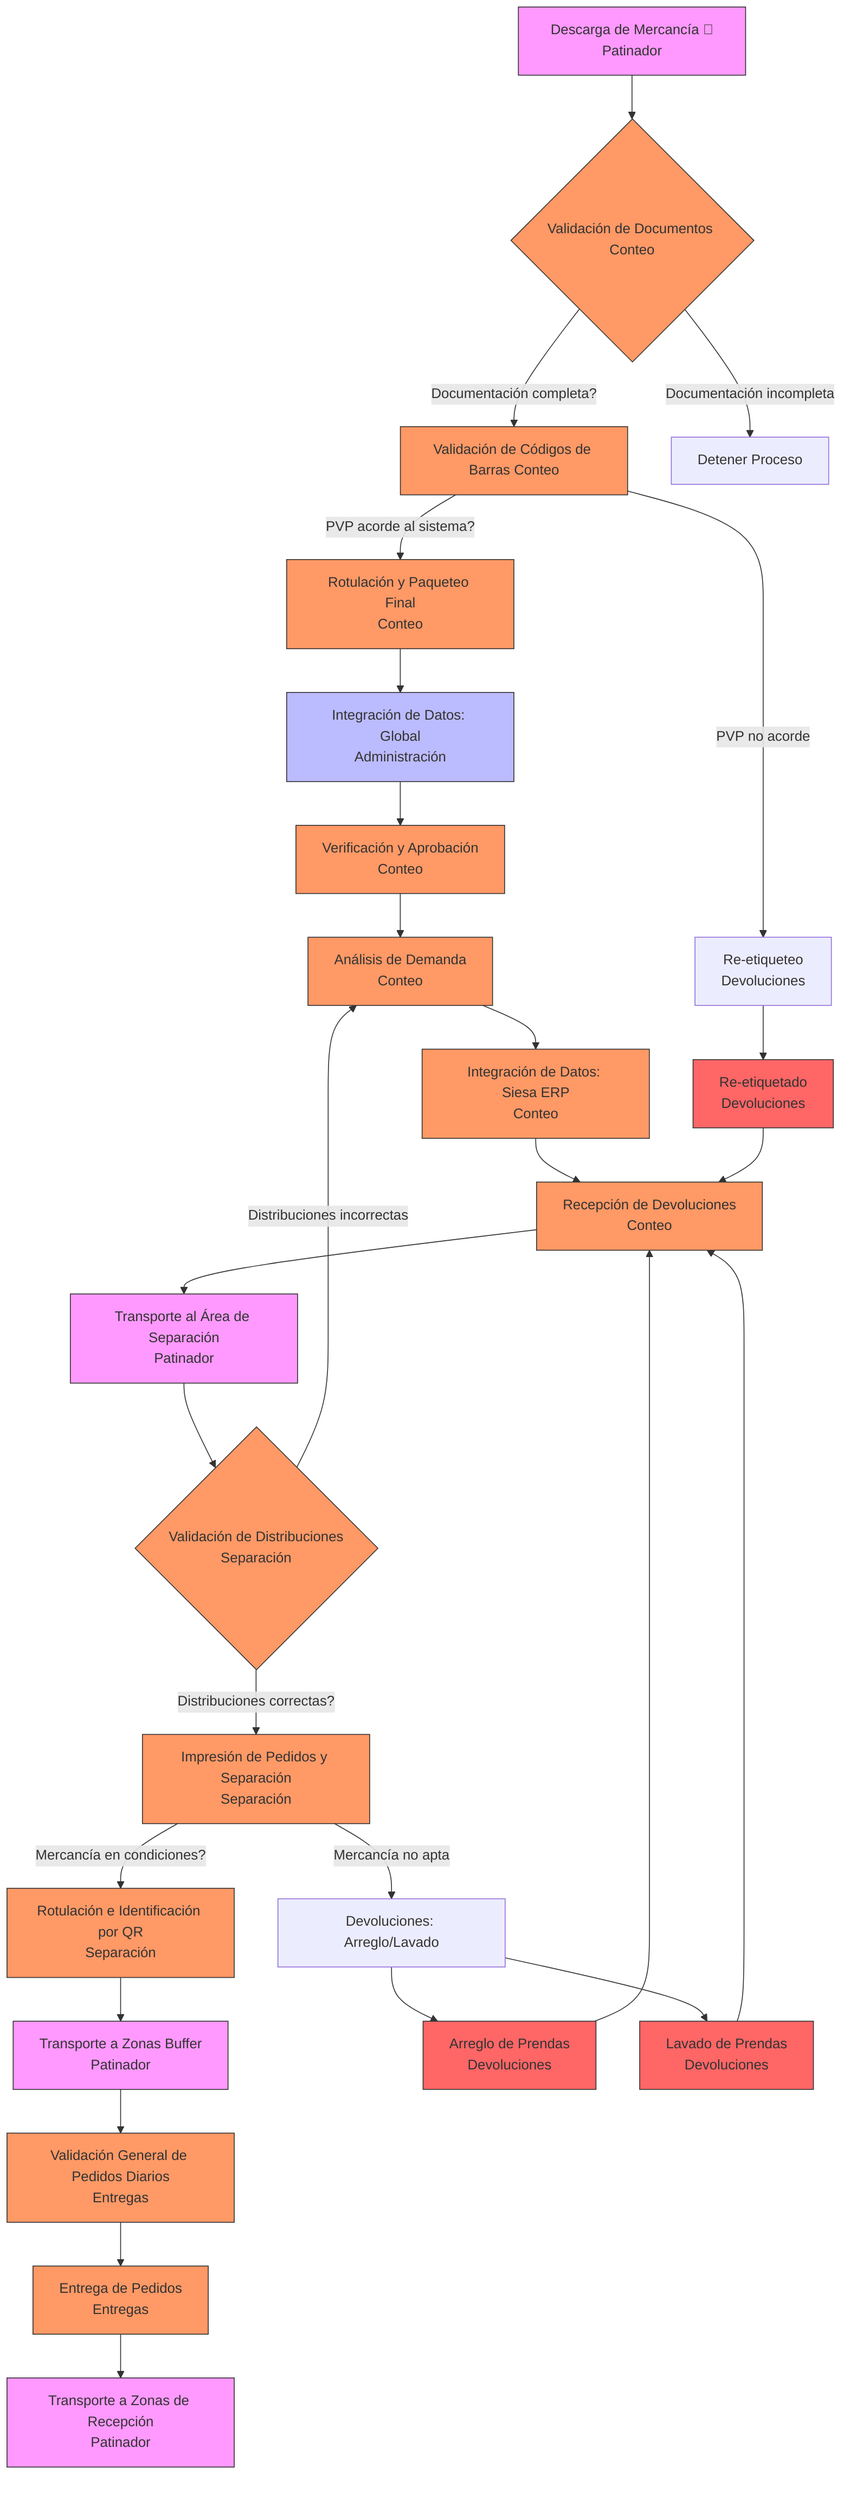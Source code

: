 flowchart TD
    %% Proceso de Ingreso
    A[Descarga de Mercancía 👤Patinador] --> B{Validación de Documentos Conteo}
    B -->|Documentación completa?| C[Validación de Códigos de Barras Conteo]
    B -->|Documentación incompleta| D[Detener Proceso]
    C -->|PVP acorde al sistema?| E[Rotulación y Paqueteo Final\nConteo]
    C -->|PVP no acorde| F[Re-etiqueteo\nDevoluciones]

    %% Proceso de Manejo
    E --> G[Integración de Datos: Global\nAdministración]
    G --> H[Verificación y Aprobación\nConteo]
    H --> I[Análisis de Demanda\nConteo]
    I --> J[Integración de Datos: Siesa ERP\nConteo]
    J --> K[Recepción de Devoluciones\nConteo]

    %% Proceso de Separación
    K --> L[Transporte al Área de Separación\nPatinador]
    L --> M{Validación de Distribuciones\nSeparación}
    M -->|Distribuciones correctas?| N[Impresión de Pedidos y Separación\nSeparación]
    M -->|Distribuciones incorrectas| I
    N -->|Mercancía en condiciones?| O[Rotulación e Identificación por QR\nSeparación]
    N -->|Mercancía no apta| P[Devoluciones: Arreglo/Lavado]
    O --> Q[Transporte a Zonas Buffer\nPatinador]

    %% Proceso de Entregas
    Q --> R[Validación General de Pedidos Diarios\nEntregas]
    R --> S[Entrega de Pedidos\nEntregas]
    S --> T[Transporte a Zonas de Recepción\nPatinador]

    %% Proceso de Devoluciones
    F --> U[Re-etiquetado\nDevoluciones]
    P --> V[Arreglo de Prendas\nDevoluciones]
    P --> W[Lavado de Prendas\nDevoluciones]
    U --> K
    V --> K
    W --> K

    %% Estilos
    style A fill:#f9f,stroke:#333
    style B fill:#f96,stroke:#333
    style C fill:#f96,stroke:#333
    style E fill:#f96,stroke:#333
    style G fill:#bbf,stroke:#333
    style H fill:#f96,stroke:#333
    style I fill:#f96,stroke:#333
    style J fill:#f96,stroke:#333
    style K fill:#f96,stroke:#333
    style L fill:#f9f,stroke:#333
    style M fill:#f96,stroke:#333
    style N fill:#f96,stroke:#333
    style O fill:#f96,stroke:#333
    style Q fill:#f9f,stroke:#333
    style R fill:#f96,stroke:#333
    style S fill:#f96,stroke:#333
    style T fill:#f9f,stroke:#333
    style U fill:#f66,stroke:#333
    style V fill:#f66,stroke:#333
    style W fill:#f66,stroke:#333